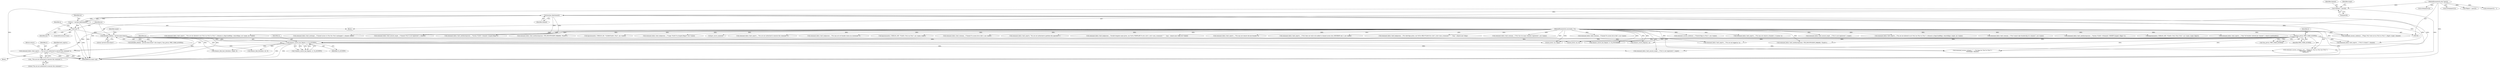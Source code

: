 digraph "0_atheme_c597156adc60a45b5f827793cd420945f47bc03b_1@pointer" {
"1000378" [label="(Call,command_fail(si, fault_noprivs, _(\"You are not authorized to execute this command.\")))"];
"1000177" [label="(Call,has_priv(si, PRIV_CHAN_AUSPEX))"];
"1000107" [label="(MethodParameterIn,sourceinfo_t *si)"];
"1000373" [label="(Call,chanacs_source_has_flag(mc, si, CA_ACLVIEW))"];
"1000171" [label="(Call,metadata_find(mc, \"private:close:closer\"))"];
"1000159" [label="(Call,!mc)"];
"1000154" [label="(Call,mc = mychan_find(channel))"];
"1000156" [label="(Call,mychan_find(channel))"];
"1000114" [label="(Call,*channel = parv[0])"];
"1000109" [label="(MethodParameterIn,char *parv[])"];
"1000381" [label="(Call,_(\"You are not authorized to execute this command.\"))"];
"1000160" [label="(Identifier,mc)"];
"1000847" [label="(Call,command_fail(si, fault_toomany, _(\"Channel %s access list is full.\"), mc->name))"];
"1000354" [label="(Call,command_fail(si, fault_noprivs, _(\"You are not logged in.\")))"];
"1000374" [label="(Identifier,mc)"];
"1000157" [label="(Identifier,channel)"];
"1000382" [label="(Literal,\"You are not authorized to execute this command.\")"];
"1000373" [label="(Call,chanacs_source_has_flag(mc, si, CA_ACLVIEW))"];
"1000288" [label="(Call,command_success_nodata(si, _(\"Cleared flags in \2%s\2.\"), mc->name))"];
"1000693" [label="(Call,command_fail(si, fault_noprivs, _(\"You may not remove a founder's +f access.\")))"];
"1001010" [label="(Call,command_fail(si, fault_nochange, _(\"Channel access to \2%s\2 for \2%s\2 unchanged.\"), channel, target))"];
"1000651" [label="(Call,command_fail(si, fault_nosuch_target, _(\"\2%s\2 is not registered.\"), target))"];
"1000158" [label="(ControlStructure,if (!mc))"];
"1000163" [label="(Identifier,si)"];
"1000976" [label="(Call,command_fail(si, fault_noprivs, _(\"You are not allowed to set \2%s\2 on \2%s\2 in \2%s\2.\"), bitmask_to_flags2(addflags, removeflags), target, mc->name))"];
"1000773" [label="(Call,command_fail(si, fault_toomany, _(\"\2%s\2 cannot take foundership of a channel.\"), mt->name))"];
"1000156" [label="(Call,mychan_find(channel))"];
"1000215" [label="(Call,do_list(si, mc, flags))"];
"1000378" [label="(Call,command_fail(si, fault_noprivs, _(\"You are not authorized to execute this command.\")))"];
"1000116" [label="(Call,parv[0])"];
"1000175" [label="(Identifier,target)"];
"1000115" [label="(Identifier,channel)"];
"1000320" [label="(Call,command_fail(si, fault_needmoreparams, _(\"Syntax: FLAGS <#channel> MODIFY [target] <flags>\")))"];
"1000315" [label="(Call,command_fail(si, fault_needmoreparams, STR_INSUFFICIENT_PARAMS, \"FLAGS\"))"];
"1000162" [label="(Call,command_fail(si, fault_nosuch_target, _(\"Channel \2%s\2 is not registered.\"), channel))"];
"1001030" [label="(Call,logcommand(si, CMDLOG_SET, \"FLAGS: \2%s\2 \2%s\2 \2%s\2\", mc->name, target, flagstr))"];
"1000155" [label="(Identifier,mc)"];
"1000122" [label="(Call,sstrdup(parv[1]))"];
"1000177" [label="(Call,has_priv(si, PRIV_CHAN_AUSPEX))"];
"1000176" [label="(Call,!has_priv(si, PRIV_CHAN_AUSPEX))"];
"1000232" [label="(Call,do_list(si, mc, 0))"];
"1000741" [label="(Call,command_fail(si, fault_noprivs, _(\"Only %d founders allowed per channel.\"), chansvs.maxfounders))"];
"1000880" [label="(Call,command_fail(si, fault_noprivs, _(\"You are not allowed to set \2%s\2 on \2%s\2 in \2%s\2.\"), bitmask_to_flags2(addflags, removeflags), mt->name, mc->name))"];
"1000179" [label="(Identifier,PRIV_CHAN_AUSPEX)"];
"1000376" [label="(Identifier,CA_ACLVIEW)"];
"1000127" [label="(Call,*flagstr = parv[2])"];
"1000435" [label="(Call,command_success_string(si, str1, _(\"Flags for \2%s\2 in \2%s\2 are \2%s\2.\"),\n\t\t\t\t\t\ttarget, channel,\n\t\t\t\t\t\tstr1))"];
"1000148" [label="(Call,command_fail(si, fault_needmoreparams, _(\"Syntax: FLAGS <channel> [target] [flags]\")))"];
"1000328" [label="(Call,strchr(parv[2], ' '))"];
"1000402" [label="(Call,command_fail(si, fault_nosuch_target, _(\"\2%s\2 is not registered.\"), target))"];
"1000107" [label="(MethodParameterIn,sourceinfo_t *si)"];
"1000109" [label="(MethodParameterIn,char *parv[])"];
"1000170" [label="(Call,metadata_find(mc, \"private:close:closer\") && (target || !has_priv(si, PRIV_CHAN_AUSPEX)))"];
"1000444" [label="(Call,command_success_string(si, \"\", _(\"No flags for \2%s\2 in \2%s\2.\"),\n\t\t\t\t\t\ttarget, channel))"];
"1000377" [label="(Block,)"];
"1000143" [label="(Call,command_fail(si, fault_needmoreparams, STR_INSUFFICIENT_PARAMS, \"FLAGS\"))"];
"1000281" [label="(Call,logcommand(si, CMDLOG_DO, \"CLEAR:FLAGS: \2%s\2\", mc->name))"];
"1000605" [label="(Call,command_fail(si, fault_badparams, _(\"Usage: FLAGS %s [target] [flags]\"), mc->name))"];
"1000181" [label="(Call,command_fail(si, fault_noprivs, _(\"\2%s\2 is closed.\"), channel))"];
"1000383" [label="(Return,return;)"];
"1000154" [label="(Call,mc = mychan_find(channel))"];
"1001042" [label="(Call,get_source_name(si))"];
"1000159" [label="(Call,!mc)"];
"1000504" [label="(Call,command_fail(si, fault_noprivs, _(\"You are not authorized to execute this command.\")))"];
"1000916" [label="(Call,command_fail(si, fault_badparams, _(\"You may not set founder status on a hostmask.\")))"];
"1000121" [label="(Identifier,target)"];
"1001023" [label="(Call,command_success_nodata(si, _(\"Flags \2%s\2 were set on \2%s\2 in \2%s\2.\"), flagstr, target, channel))"];
"1000451" [label="(Call,logcommand(si, CMDLOG_GET, \"FLAGS: \2%s\2 on \2%s\2\", mc->name, target))"];
"1000389" [label="(Call,chanacs_find_host_literal(mc, target, 0))"];
"1000943" [label="(Call,command_fail(si, fault_toomany, _(\"Channel %s access list is full.\"), mc->name))"];
"1000260" [label="(Call,command_fail(si, fault_noprivs, \"You are not authorized to perform this operation.\"))"];
"1000614" [label="(Call,command_fail(si, fault_badparams, _(\"Invalid template name given, use /%s%s TEMPLATE %s for a list\"), ircd->uses_rcommand ? \"\" : \"msg \", chansvs.me->disp, mc->name))"];
"1000372" [label="(Call,!chanacs_source_has_flag(mc, si, CA_ACLVIEW))"];
"1000381" [label="(Call,_(\"You are not authorized to execute this command.\"))"];
"1000178" [label="(Identifier,si)"];
"1000419" [label="(Call,chanacs_find_literal(mc, mt, 0))"];
"1000172" [label="(Identifier,mc)"];
"1000462" [label="(Call,chanacs_source_flags(mc, si))"];
"1000173" [label="(Literal,\"private:close:closer\")"];
"1000715" [label="(Call,command_fail(si, fault_noprivs, _(\"You may not remove the last founder.\")))"];
"1000114" [label="(Call,*channel = parv[0])"];
"1000826" [label="(Call,command_fail(si, fault_noprivs, _(\"\2%s\2 does not wish to be added to channel access lists (NEVEROP set).\"), mt->name))"];
"1000375" [label="(Identifier,si)"];
"1000379" [label="(Identifier,si)"];
"1000561" [label="(Call,command_fail(si, fault_badparams, _(\"No valid flags given, use /%s%s HELP FLAGS for a list\"), ircd->uses_rcommand ? \"\" : \"msg \", chansvs.me->disp))"];
"1001048" [label="(MethodReturn,static void)"];
"1000380" [label="(Identifier,fault_noprivs)"];
"1000110" [label="(Block,)"];
"1000171" [label="(Call,metadata_find(mc, \"private:close:closer\"))"];
"1000342" [label="(Call,strdup(parv[2]))"];
"1000757" [label="(Call,command_fail(si, fault_toomany, _(\"\2%s\2 has too many channels registered.\"), mt->name))"];
"1000255" [label="(Call,chanacs_source_has_flag(mc, si, CA_FOUNDER))"];
"1000378" -> "1000377"  [label="AST: "];
"1000378" -> "1000381"  [label="CFG: "];
"1000379" -> "1000378"  [label="AST: "];
"1000380" -> "1000378"  [label="AST: "];
"1000381" -> "1000378"  [label="AST: "];
"1000383" -> "1000378"  [label="CFG: "];
"1000378" -> "1001048"  [label="DDG: "];
"1000378" -> "1001048"  [label="DDG: "];
"1000378" -> "1001048"  [label="DDG: "];
"1000378" -> "1001048"  [label="DDG: "];
"1000177" -> "1000378"  [label="DDG: "];
"1000373" -> "1000378"  [label="DDG: "];
"1000107" -> "1000378"  [label="DDG: "];
"1000381" -> "1000378"  [label="DDG: "];
"1000177" -> "1000176"  [label="AST: "];
"1000177" -> "1000179"  [label="CFG: "];
"1000178" -> "1000177"  [label="AST: "];
"1000179" -> "1000177"  [label="AST: "];
"1000176" -> "1000177"  [label="CFG: "];
"1000177" -> "1001048"  [label="DDG: "];
"1000177" -> "1000176"  [label="DDG: "];
"1000177" -> "1000176"  [label="DDG: "];
"1000107" -> "1000177"  [label="DDG: "];
"1000177" -> "1000181"  [label="DDG: "];
"1000177" -> "1000215"  [label="DDG: "];
"1000177" -> "1000232"  [label="DDG: "];
"1000177" -> "1000255"  [label="DDG: "];
"1000177" -> "1000315"  [label="DDG: "];
"1000177" -> "1000354"  [label="DDG: "];
"1000177" -> "1000373"  [label="DDG: "];
"1000177" -> "1000402"  [label="DDG: "];
"1000177" -> "1000435"  [label="DDG: "];
"1000177" -> "1000444"  [label="DDG: "];
"1000177" -> "1000462"  [label="DDG: "];
"1000107" -> "1000106"  [label="AST: "];
"1000107" -> "1001048"  [label="DDG: "];
"1000107" -> "1000143"  [label="DDG: "];
"1000107" -> "1000148"  [label="DDG: "];
"1000107" -> "1000162"  [label="DDG: "];
"1000107" -> "1000181"  [label="DDG: "];
"1000107" -> "1000215"  [label="DDG: "];
"1000107" -> "1000232"  [label="DDG: "];
"1000107" -> "1000255"  [label="DDG: "];
"1000107" -> "1000260"  [label="DDG: "];
"1000107" -> "1000281"  [label="DDG: "];
"1000107" -> "1000288"  [label="DDG: "];
"1000107" -> "1000315"  [label="DDG: "];
"1000107" -> "1000320"  [label="DDG: "];
"1000107" -> "1000354"  [label="DDG: "];
"1000107" -> "1000373"  [label="DDG: "];
"1000107" -> "1000402"  [label="DDG: "];
"1000107" -> "1000435"  [label="DDG: "];
"1000107" -> "1000444"  [label="DDG: "];
"1000107" -> "1000451"  [label="DDG: "];
"1000107" -> "1000462"  [label="DDG: "];
"1000107" -> "1000504"  [label="DDG: "];
"1000107" -> "1000561"  [label="DDG: "];
"1000107" -> "1000605"  [label="DDG: "];
"1000107" -> "1000614"  [label="DDG: "];
"1000107" -> "1000651"  [label="DDG: "];
"1000107" -> "1000693"  [label="DDG: "];
"1000107" -> "1000715"  [label="DDG: "];
"1000107" -> "1000741"  [label="DDG: "];
"1000107" -> "1000757"  [label="DDG: "];
"1000107" -> "1000773"  [label="DDG: "];
"1000107" -> "1000826"  [label="DDG: "];
"1000107" -> "1000847"  [label="DDG: "];
"1000107" -> "1000880"  [label="DDG: "];
"1000107" -> "1000916"  [label="DDG: "];
"1000107" -> "1000943"  [label="DDG: "];
"1000107" -> "1000976"  [label="DDG: "];
"1000107" -> "1001010"  [label="DDG: "];
"1000107" -> "1001023"  [label="DDG: "];
"1000107" -> "1001030"  [label="DDG: "];
"1000107" -> "1001042"  [label="DDG: "];
"1000373" -> "1000372"  [label="AST: "];
"1000373" -> "1000376"  [label="CFG: "];
"1000374" -> "1000373"  [label="AST: "];
"1000375" -> "1000373"  [label="AST: "];
"1000376" -> "1000373"  [label="AST: "];
"1000372" -> "1000373"  [label="CFG: "];
"1000373" -> "1001048"  [label="DDG: "];
"1000373" -> "1001048"  [label="DDG: "];
"1000373" -> "1000372"  [label="DDG: "];
"1000373" -> "1000372"  [label="DDG: "];
"1000373" -> "1000372"  [label="DDG: "];
"1000171" -> "1000373"  [label="DDG: "];
"1000373" -> "1000389"  [label="DDG: "];
"1000373" -> "1000402"  [label="DDG: "];
"1000373" -> "1000419"  [label="DDG: "];
"1000373" -> "1000435"  [label="DDG: "];
"1000373" -> "1000444"  [label="DDG: "];
"1000171" -> "1000170"  [label="AST: "];
"1000171" -> "1000173"  [label="CFG: "];
"1000172" -> "1000171"  [label="AST: "];
"1000173" -> "1000171"  [label="AST: "];
"1000175" -> "1000171"  [label="CFG: "];
"1000170" -> "1000171"  [label="CFG: "];
"1000171" -> "1001048"  [label="DDG: "];
"1000171" -> "1000170"  [label="DDG: "];
"1000171" -> "1000170"  [label="DDG: "];
"1000159" -> "1000171"  [label="DDG: "];
"1000171" -> "1000215"  [label="DDG: "];
"1000171" -> "1000232"  [label="DDG: "];
"1000171" -> "1000255"  [label="DDG: "];
"1000171" -> "1000389"  [label="DDG: "];
"1000171" -> "1000419"  [label="DDG: "];
"1000171" -> "1000462"  [label="DDG: "];
"1000159" -> "1000158"  [label="AST: "];
"1000159" -> "1000160"  [label="CFG: "];
"1000160" -> "1000159"  [label="AST: "];
"1000163" -> "1000159"  [label="CFG: "];
"1000172" -> "1000159"  [label="CFG: "];
"1000159" -> "1001048"  [label="DDG: "];
"1000159" -> "1001048"  [label="DDG: "];
"1000154" -> "1000159"  [label="DDG: "];
"1000154" -> "1000110"  [label="AST: "];
"1000154" -> "1000156"  [label="CFG: "];
"1000155" -> "1000154"  [label="AST: "];
"1000156" -> "1000154"  [label="AST: "];
"1000160" -> "1000154"  [label="CFG: "];
"1000154" -> "1001048"  [label="DDG: "];
"1000156" -> "1000154"  [label="DDG: "];
"1000156" -> "1000157"  [label="CFG: "];
"1000157" -> "1000156"  [label="AST: "];
"1000156" -> "1001048"  [label="DDG: "];
"1000114" -> "1000156"  [label="DDG: "];
"1000156" -> "1000162"  [label="DDG: "];
"1000156" -> "1000181"  [label="DDG: "];
"1000156" -> "1000435"  [label="DDG: "];
"1000156" -> "1000444"  [label="DDG: "];
"1000156" -> "1001010"  [label="DDG: "];
"1000156" -> "1001023"  [label="DDG: "];
"1000114" -> "1000110"  [label="AST: "];
"1000114" -> "1000116"  [label="CFG: "];
"1000115" -> "1000114"  [label="AST: "];
"1000116" -> "1000114"  [label="AST: "];
"1000121" -> "1000114"  [label="CFG: "];
"1000114" -> "1001048"  [label="DDG: "];
"1000114" -> "1001048"  [label="DDG: "];
"1000109" -> "1000114"  [label="DDG: "];
"1000109" -> "1000106"  [label="AST: "];
"1000109" -> "1001048"  [label="DDG: "];
"1000109" -> "1000122"  [label="DDG: "];
"1000109" -> "1000127"  [label="DDG: "];
"1000109" -> "1000328"  [label="DDG: "];
"1000109" -> "1000342"  [label="DDG: "];
"1000381" -> "1000382"  [label="CFG: "];
"1000382" -> "1000381"  [label="AST: "];
}
